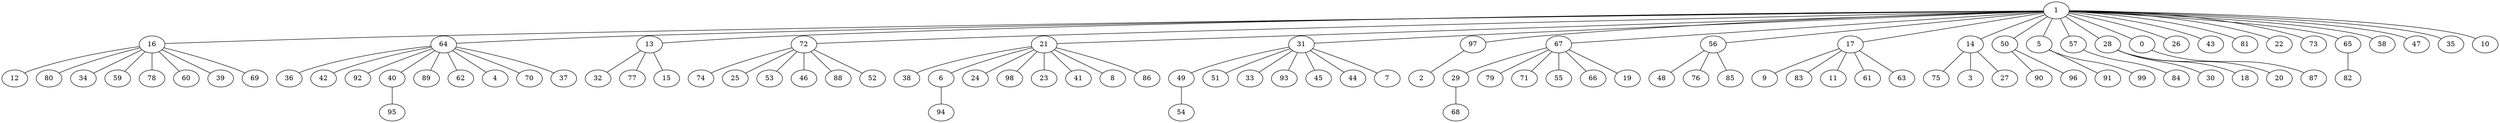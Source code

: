 graph {

1--16   
1--64   
1--13   
1--72   
1--21   
1--31   
1--97   
1--67   
1--56   
1--17   
1--14   
1--50   
1--5   
1--57   
1--28   
1--0   
1--26   
16--12   
64--36   
1--43   
64--42   
1--81   
16--80   
1--22   
1--73   
16--34   
64--92   
16--59   
1--65   
21--38   
1--58   
72--74   
13--32   
31--49   
16--78   
67--29   
31--51   
72--25   
1--47   
21--6   
21--24   
1--35   
21--98   
16--60   
97--2   
31--33   
67--79   
31--93   
31--45   
64--40   
72--53   
64--89   
17--9   
14--75   
72--46   
14--3   
67--71   
64--62   
21--23   
1--10   
31--44   
17--83   
17--11   
13--77   
67--55   
21--41   
14--27   
72--88   
64--4   
56--48   
57--84   
28--30   
31--7   
56--76   
72--52   
67--66   
28--18   
5--91   
21--8   
21--86   
67--19   
13--15   
50--90   
56--85   
17--61   
0--87   
28--20   
16--39   
64--70   
16--69   
50--96   
64--37   
17--63   
5--99   
65--82   
6--94   
29--68   
49--54   
40--95   
}
